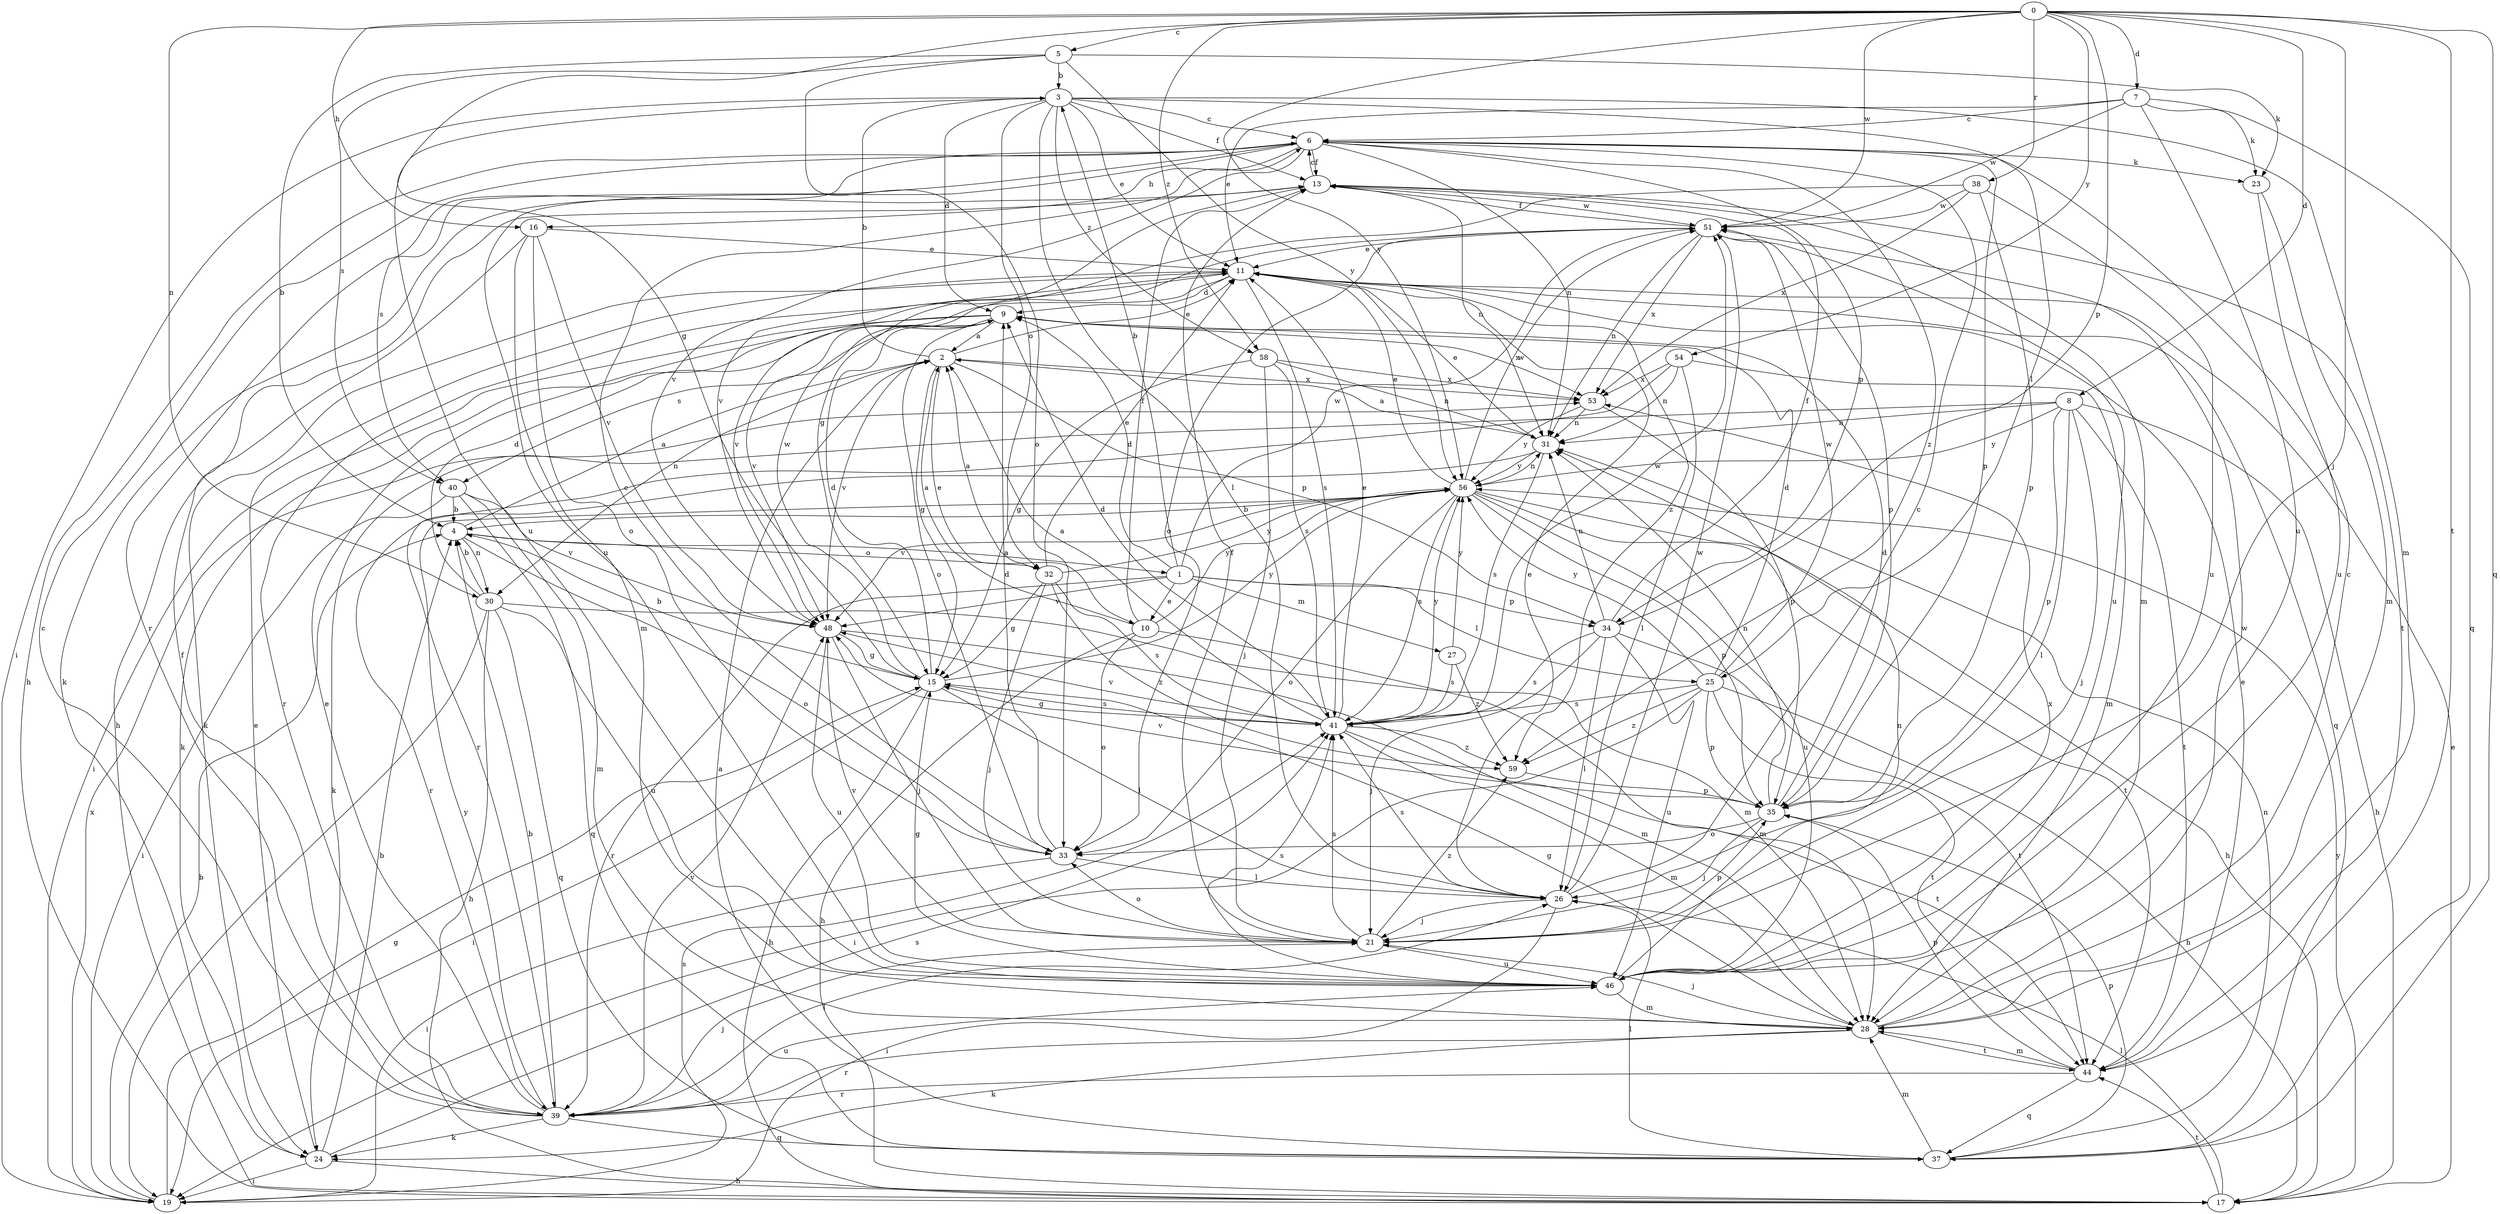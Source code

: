 strict digraph  {
0;
1;
2;
3;
4;
5;
6;
7;
8;
9;
10;
11;
13;
15;
16;
17;
19;
21;
23;
24;
25;
26;
27;
28;
30;
31;
32;
33;
34;
35;
37;
38;
39;
40;
41;
44;
46;
48;
51;
53;
54;
56;
58;
59;
0 -> 5  [label=c];
0 -> 7  [label=d];
0 -> 8  [label=d];
0 -> 15  [label=g];
0 -> 16  [label=h];
0 -> 21  [label=j];
0 -> 30  [label=n];
0 -> 34  [label=p];
0 -> 37  [label=q];
0 -> 38  [label=r];
0 -> 44  [label=t];
0 -> 51  [label=w];
0 -> 54  [label=y];
0 -> 56  [label=y];
0 -> 58  [label=z];
1 -> 3  [label=b];
1 -> 9  [label=d];
1 -> 10  [label=e];
1 -> 25  [label=l];
1 -> 27  [label=m];
1 -> 34  [label=p];
1 -> 39  [label=r];
1 -> 48  [label=v];
1 -> 51  [label=w];
2 -> 3  [label=b];
2 -> 10  [label=e];
2 -> 11  [label=e];
2 -> 15  [label=g];
2 -> 30  [label=n];
2 -> 34  [label=p];
2 -> 48  [label=v];
2 -> 53  [label=x];
3 -> 6  [label=c];
3 -> 9  [label=d];
3 -> 11  [label=e];
3 -> 13  [label=f];
3 -> 19  [label=i];
3 -> 25  [label=l];
3 -> 26  [label=l];
3 -> 28  [label=m];
3 -> 32  [label=o];
3 -> 46  [label=u];
3 -> 58  [label=z];
4 -> 1  [label=a];
4 -> 2  [label=a];
4 -> 30  [label=n];
4 -> 32  [label=o];
4 -> 33  [label=o];
5 -> 3  [label=b];
5 -> 4  [label=b];
5 -> 23  [label=k];
5 -> 33  [label=o];
5 -> 40  [label=s];
5 -> 56  [label=y];
6 -> 13  [label=f];
6 -> 16  [label=h];
6 -> 17  [label=h];
6 -> 23  [label=k];
6 -> 31  [label=n];
6 -> 34  [label=p];
6 -> 35  [label=p];
6 -> 39  [label=r];
6 -> 40  [label=s];
6 -> 46  [label=u];
6 -> 48  [label=v];
6 -> 59  [label=z];
7 -> 6  [label=c];
7 -> 11  [label=e];
7 -> 23  [label=k];
7 -> 37  [label=q];
7 -> 46  [label=u];
7 -> 51  [label=w];
8 -> 17  [label=h];
8 -> 21  [label=j];
8 -> 24  [label=k];
8 -> 26  [label=l];
8 -> 31  [label=n];
8 -> 35  [label=p];
8 -> 44  [label=t];
8 -> 56  [label=y];
9 -> 2  [label=a];
9 -> 19  [label=i];
9 -> 24  [label=k];
9 -> 33  [label=o];
9 -> 40  [label=s];
9 -> 48  [label=v];
9 -> 53  [label=x];
10 -> 2  [label=a];
10 -> 13  [label=f];
10 -> 17  [label=h];
10 -> 28  [label=m];
10 -> 33  [label=o];
10 -> 56  [label=y];
11 -> 9  [label=d];
11 -> 24  [label=k];
11 -> 37  [label=q];
11 -> 39  [label=r];
11 -> 41  [label=s];
11 -> 48  [label=v];
11 -> 59  [label=z];
13 -> 6  [label=c];
13 -> 24  [label=k];
13 -> 28  [label=m];
13 -> 31  [label=n];
13 -> 44  [label=t];
13 -> 48  [label=v];
13 -> 51  [label=w];
15 -> 4  [label=b];
15 -> 9  [label=d];
15 -> 17  [label=h];
15 -> 19  [label=i];
15 -> 26  [label=l];
15 -> 41  [label=s];
15 -> 51  [label=w];
15 -> 56  [label=y];
16 -> 11  [label=e];
16 -> 17  [label=h];
16 -> 28  [label=m];
16 -> 33  [label=o];
16 -> 48  [label=v];
17 -> 11  [label=e];
17 -> 26  [label=l];
17 -> 44  [label=t];
17 -> 56  [label=y];
19 -> 4  [label=b];
19 -> 15  [label=g];
19 -> 41  [label=s];
19 -> 53  [label=x];
21 -> 13  [label=f];
21 -> 33  [label=o];
21 -> 35  [label=p];
21 -> 41  [label=s];
21 -> 46  [label=u];
21 -> 48  [label=v];
21 -> 59  [label=z];
23 -> 28  [label=m];
23 -> 46  [label=u];
24 -> 4  [label=b];
24 -> 11  [label=e];
24 -> 17  [label=h];
24 -> 19  [label=i];
24 -> 41  [label=s];
25 -> 9  [label=d];
25 -> 17  [label=h];
25 -> 19  [label=i];
25 -> 35  [label=p];
25 -> 41  [label=s];
25 -> 44  [label=t];
25 -> 51  [label=w];
25 -> 56  [label=y];
25 -> 59  [label=z];
26 -> 6  [label=c];
26 -> 11  [label=e];
26 -> 19  [label=i];
26 -> 21  [label=j];
26 -> 41  [label=s];
26 -> 51  [label=w];
27 -> 41  [label=s];
27 -> 56  [label=y];
27 -> 59  [label=z];
28 -> 6  [label=c];
28 -> 15  [label=g];
28 -> 21  [label=j];
28 -> 24  [label=k];
28 -> 39  [label=r];
28 -> 44  [label=t];
28 -> 51  [label=w];
30 -> 4  [label=b];
30 -> 9  [label=d];
30 -> 17  [label=h];
30 -> 19  [label=i];
30 -> 28  [label=m];
30 -> 37  [label=q];
30 -> 46  [label=u];
31 -> 2  [label=a];
31 -> 11  [label=e];
31 -> 39  [label=r];
31 -> 41  [label=s];
31 -> 56  [label=y];
32 -> 2  [label=a];
32 -> 11  [label=e];
32 -> 15  [label=g];
32 -> 21  [label=j];
32 -> 41  [label=s];
32 -> 56  [label=y];
32 -> 59  [label=z];
33 -> 6  [label=c];
33 -> 9  [label=d];
33 -> 19  [label=i];
33 -> 26  [label=l];
34 -> 13  [label=f];
34 -> 21  [label=j];
34 -> 26  [label=l];
34 -> 31  [label=n];
34 -> 41  [label=s];
34 -> 44  [label=t];
34 -> 46  [label=u];
35 -> 9  [label=d];
35 -> 21  [label=j];
35 -> 31  [label=n];
35 -> 33  [label=o];
35 -> 48  [label=v];
37 -> 2  [label=a];
37 -> 26  [label=l];
37 -> 28  [label=m];
37 -> 31  [label=n];
37 -> 35  [label=p];
38 -> 15  [label=g];
38 -> 35  [label=p];
38 -> 46  [label=u];
38 -> 51  [label=w];
38 -> 53  [label=x];
39 -> 4  [label=b];
39 -> 6  [label=c];
39 -> 11  [label=e];
39 -> 13  [label=f];
39 -> 21  [label=j];
39 -> 24  [label=k];
39 -> 26  [label=l];
39 -> 37  [label=q];
39 -> 46  [label=u];
39 -> 48  [label=v];
39 -> 56  [label=y];
40 -> 4  [label=b];
40 -> 19  [label=i];
40 -> 28  [label=m];
40 -> 37  [label=q];
40 -> 48  [label=v];
41 -> 2  [label=a];
41 -> 9  [label=d];
41 -> 11  [label=e];
41 -> 15  [label=g];
41 -> 28  [label=m];
41 -> 44  [label=t];
41 -> 48  [label=v];
41 -> 51  [label=w];
41 -> 56  [label=y];
41 -> 59  [label=z];
44 -> 11  [label=e];
44 -> 28  [label=m];
44 -> 35  [label=p];
44 -> 37  [label=q];
44 -> 39  [label=r];
46 -> 15  [label=g];
46 -> 28  [label=m];
46 -> 31  [label=n];
46 -> 41  [label=s];
46 -> 53  [label=x];
48 -> 15  [label=g];
48 -> 21  [label=j];
48 -> 28  [label=m];
48 -> 46  [label=u];
51 -> 11  [label=e];
51 -> 13  [label=f];
51 -> 31  [label=n];
51 -> 33  [label=o];
51 -> 35  [label=p];
51 -> 46  [label=u];
51 -> 53  [label=x];
53 -> 31  [label=n];
53 -> 35  [label=p];
53 -> 56  [label=y];
54 -> 26  [label=l];
54 -> 28  [label=m];
54 -> 31  [label=n];
54 -> 39  [label=r];
54 -> 53  [label=x];
56 -> 4  [label=b];
56 -> 11  [label=e];
56 -> 17  [label=h];
56 -> 31  [label=n];
56 -> 33  [label=o];
56 -> 35  [label=p];
56 -> 41  [label=s];
56 -> 44  [label=t];
56 -> 46  [label=u];
56 -> 48  [label=v];
56 -> 51  [label=w];
58 -> 15  [label=g];
58 -> 21  [label=j];
58 -> 31  [label=n];
58 -> 41  [label=s];
58 -> 53  [label=x];
59 -> 35  [label=p];
}
